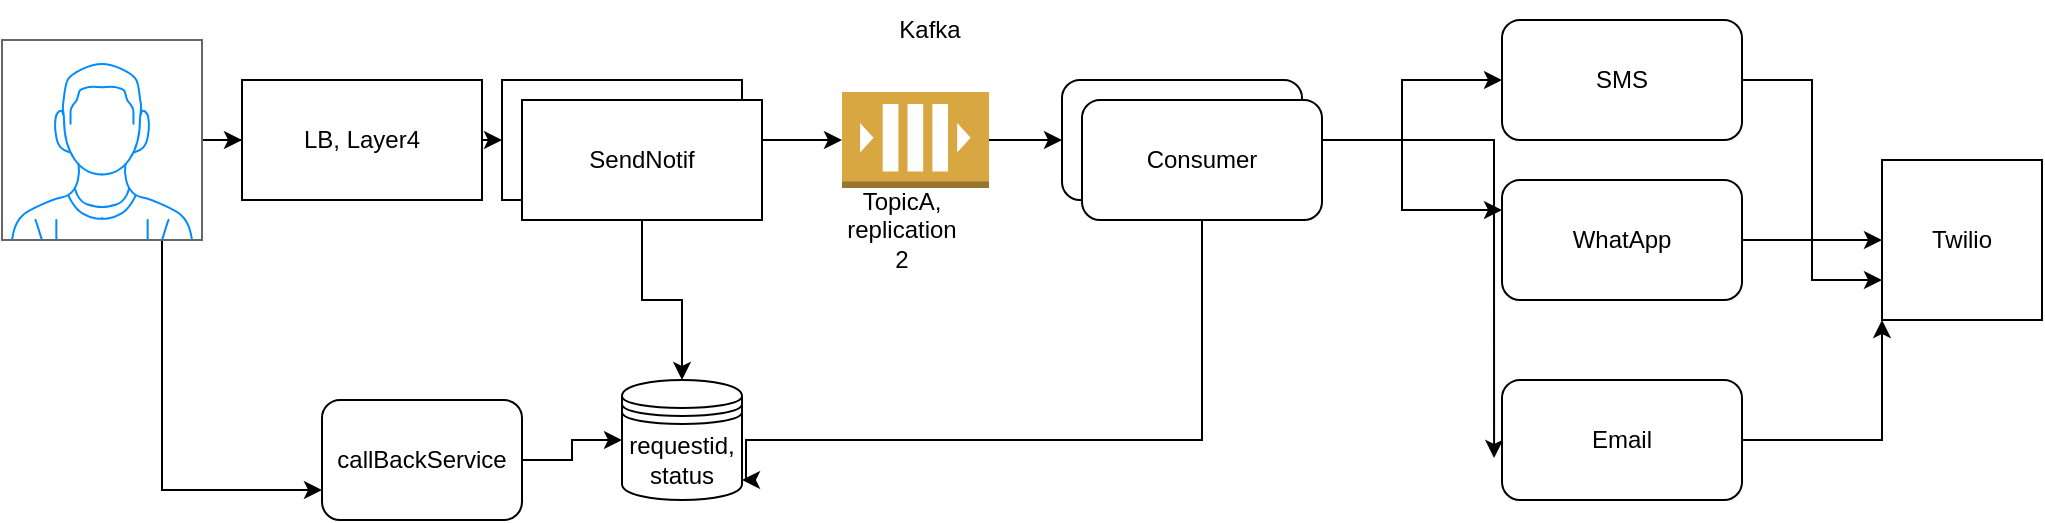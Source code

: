 <mxfile version="20.7.4" type="device"><diagram id="exP8OUnM7jgwgr0p1FIL" name="Page-1"><mxGraphModel dx="877" dy="500" grid="1" gridSize="10" guides="1" tooltips="1" connect="1" arrows="1" fold="1" page="1" pageScale="1" pageWidth="850" pageHeight="1100" math="0" shadow="0"><root><mxCell id="0"/><mxCell id="1" parent="0"/><mxCell id="YXwdoYIdGmCvi3VE9OfZ-25" style="edgeStyle=orthogonalEdgeStyle;rounded=0;orthogonalLoop=1;jettySize=auto;html=1;entryX=0;entryY=0.5;entryDx=0;entryDy=0;" edge="1" parent="1" source="YXwdoYIdGmCvi3VE9OfZ-1" target="YXwdoYIdGmCvi3VE9OfZ-24"><mxGeometry relative="1" as="geometry"/></mxCell><mxCell id="YXwdoYIdGmCvi3VE9OfZ-33" style="edgeStyle=orthogonalEdgeStyle;rounded=0;orthogonalLoop=1;jettySize=auto;html=1;entryX=0;entryY=0.75;entryDx=0;entryDy=0;" edge="1" parent="1" source="YXwdoYIdGmCvi3VE9OfZ-1" target="YXwdoYIdGmCvi3VE9OfZ-32"><mxGeometry relative="1" as="geometry"><Array as="points"><mxPoint x="90" y="325"/></Array></mxGeometry></mxCell><mxCell id="YXwdoYIdGmCvi3VE9OfZ-1" value="" style="verticalLabelPosition=bottom;shadow=0;dashed=0;align=center;html=1;verticalAlign=top;strokeWidth=1;shape=mxgraph.mockup.containers.userMale;strokeColor=#666666;strokeColor2=#008cff;" vertex="1" parent="1"><mxGeometry x="10" y="100" width="100" height="100" as="geometry"/></mxCell><mxCell id="YXwdoYIdGmCvi3VE9OfZ-13" style="edgeStyle=orthogonalEdgeStyle;rounded=0;orthogonalLoop=1;jettySize=auto;html=1;exitX=1;exitY=0.5;exitDx=0;exitDy=0;entryX=0;entryY=0.5;entryDx=0;entryDy=0;entryPerimeter=0;" edge="1" parent="1" source="YXwdoYIdGmCvi3VE9OfZ-2" target="YXwdoYIdGmCvi3VE9OfZ-12"><mxGeometry relative="1" as="geometry"/></mxCell><mxCell id="YXwdoYIdGmCvi3VE9OfZ-2" value="SendNotif" style="rounded=0;whiteSpace=wrap;html=1;" vertex="1" parent="1"><mxGeometry x="260" y="120" width="120" height="60" as="geometry"/></mxCell><mxCell id="YXwdoYIdGmCvi3VE9OfZ-8" style="edgeStyle=orthogonalEdgeStyle;rounded=0;orthogonalLoop=1;jettySize=auto;html=1;entryX=0;entryY=0.5;entryDx=0;entryDy=0;" edge="1" parent="1" source="YXwdoYIdGmCvi3VE9OfZ-4" target="YXwdoYIdGmCvi3VE9OfZ-7"><mxGeometry relative="1" as="geometry"/></mxCell><mxCell id="YXwdoYIdGmCvi3VE9OfZ-4" value="SMS" style="rounded=1;whiteSpace=wrap;html=1;" vertex="1" parent="1"><mxGeometry x="760" y="90" width="120" height="60" as="geometry"/></mxCell><mxCell id="YXwdoYIdGmCvi3VE9OfZ-9" style="edgeStyle=orthogonalEdgeStyle;rounded=0;orthogonalLoop=1;jettySize=auto;html=1;entryX=0;entryY=0.75;entryDx=0;entryDy=0;" edge="1" parent="1" source="YXwdoYIdGmCvi3VE9OfZ-5" target="YXwdoYIdGmCvi3VE9OfZ-7"><mxGeometry relative="1" as="geometry"/></mxCell><mxCell id="YXwdoYIdGmCvi3VE9OfZ-5" value="WhatApp" style="rounded=1;whiteSpace=wrap;html=1;" vertex="1" parent="1"><mxGeometry x="760" y="170" width="120" height="60" as="geometry"/></mxCell><mxCell id="YXwdoYIdGmCvi3VE9OfZ-10" style="edgeStyle=orthogonalEdgeStyle;rounded=0;orthogonalLoop=1;jettySize=auto;html=1;entryX=0;entryY=1;entryDx=0;entryDy=0;" edge="1" parent="1" source="YXwdoYIdGmCvi3VE9OfZ-6" target="YXwdoYIdGmCvi3VE9OfZ-7"><mxGeometry relative="1" as="geometry"/></mxCell><mxCell id="YXwdoYIdGmCvi3VE9OfZ-6" value="Email" style="rounded=1;whiteSpace=wrap;html=1;" vertex="1" parent="1"><mxGeometry x="760" y="270" width="120" height="60" as="geometry"/></mxCell><mxCell id="YXwdoYIdGmCvi3VE9OfZ-7" value="Twilio" style="whiteSpace=wrap;html=1;aspect=fixed;" vertex="1" parent="1"><mxGeometry x="950" y="160" width="80" height="80" as="geometry"/></mxCell><mxCell id="YXwdoYIdGmCvi3VE9OfZ-15" style="edgeStyle=orthogonalEdgeStyle;rounded=0;orthogonalLoop=1;jettySize=auto;html=1;entryX=0;entryY=0.5;entryDx=0;entryDy=0;" edge="1" parent="1" source="YXwdoYIdGmCvi3VE9OfZ-12" target="YXwdoYIdGmCvi3VE9OfZ-14"><mxGeometry relative="1" as="geometry"><mxPoint x="530" y="150" as="targetPoint"/></mxGeometry></mxCell><mxCell id="YXwdoYIdGmCvi3VE9OfZ-12" value="" style="outlineConnect=0;dashed=0;verticalLabelPosition=bottom;verticalAlign=top;align=center;html=1;shape=mxgraph.aws3.queue;fillColor=#D9A741;gradientColor=none;" vertex="1" parent="1"><mxGeometry x="430" y="126" width="73.5" height="48" as="geometry"/></mxCell><mxCell id="YXwdoYIdGmCvi3VE9OfZ-16" style="edgeStyle=orthogonalEdgeStyle;rounded=0;orthogonalLoop=1;jettySize=auto;html=1;entryX=0;entryY=0.5;entryDx=0;entryDy=0;" edge="1" parent="1" source="YXwdoYIdGmCvi3VE9OfZ-14" target="YXwdoYIdGmCvi3VE9OfZ-4"><mxGeometry relative="1" as="geometry"/></mxCell><mxCell id="YXwdoYIdGmCvi3VE9OfZ-17" style="edgeStyle=orthogonalEdgeStyle;rounded=0;orthogonalLoop=1;jettySize=auto;html=1;entryX=0;entryY=0.25;entryDx=0;entryDy=0;" edge="1" parent="1" source="YXwdoYIdGmCvi3VE9OfZ-14" target="YXwdoYIdGmCvi3VE9OfZ-5"><mxGeometry relative="1" as="geometry"/></mxCell><mxCell id="YXwdoYIdGmCvi3VE9OfZ-18" style="edgeStyle=orthogonalEdgeStyle;rounded=0;orthogonalLoop=1;jettySize=auto;html=1;entryX=-0.033;entryY=0.65;entryDx=0;entryDy=0;entryPerimeter=0;" edge="1" parent="1" source="YXwdoYIdGmCvi3VE9OfZ-14" target="YXwdoYIdGmCvi3VE9OfZ-6"><mxGeometry relative="1" as="geometry"/></mxCell><mxCell id="YXwdoYIdGmCvi3VE9OfZ-14" value="Consumer" style="rounded=1;whiteSpace=wrap;html=1;" vertex="1" parent="1"><mxGeometry x="540" y="120" width="120" height="60" as="geometry"/></mxCell><mxCell id="YXwdoYIdGmCvi3VE9OfZ-19" value="requestid, status" style="shape=datastore;whiteSpace=wrap;html=1;" vertex="1" parent="1"><mxGeometry x="320" y="270" width="60" height="60" as="geometry"/></mxCell><mxCell id="YXwdoYIdGmCvi3VE9OfZ-30" style="edgeStyle=orthogonalEdgeStyle;rounded=0;orthogonalLoop=1;jettySize=auto;html=1;entryX=0.5;entryY=0;entryDx=0;entryDy=0;" edge="1" parent="1" source="YXwdoYIdGmCvi3VE9OfZ-23" target="YXwdoYIdGmCvi3VE9OfZ-19"><mxGeometry relative="1" as="geometry"/></mxCell><mxCell id="YXwdoYIdGmCvi3VE9OfZ-23" value="SendNotif" style="rounded=0;whiteSpace=wrap;html=1;" vertex="1" parent="1"><mxGeometry x="270" y="130" width="120" height="60" as="geometry"/></mxCell><mxCell id="YXwdoYIdGmCvi3VE9OfZ-26" style="edgeStyle=orthogonalEdgeStyle;rounded=0;orthogonalLoop=1;jettySize=auto;html=1;exitX=1;exitY=0.5;exitDx=0;exitDy=0;entryX=0;entryY=0.5;entryDx=0;entryDy=0;" edge="1" parent="1" source="YXwdoYIdGmCvi3VE9OfZ-24" target="YXwdoYIdGmCvi3VE9OfZ-2"><mxGeometry relative="1" as="geometry"/></mxCell><mxCell id="YXwdoYIdGmCvi3VE9OfZ-24" value="LB, Layer4" style="rounded=0;whiteSpace=wrap;html=1;" vertex="1" parent="1"><mxGeometry x="130" y="120" width="120" height="60" as="geometry"/></mxCell><mxCell id="YXwdoYIdGmCvi3VE9OfZ-27" value="Kafka" style="text;html=1;strokeColor=none;fillColor=none;align=center;verticalAlign=middle;whiteSpace=wrap;rounded=0;" vertex="1" parent="1"><mxGeometry x="444" y="80" width="60" height="30" as="geometry"/></mxCell><mxCell id="YXwdoYIdGmCvi3VE9OfZ-31" style="edgeStyle=orthogonalEdgeStyle;rounded=0;orthogonalLoop=1;jettySize=auto;html=1;" edge="1" parent="1" source="YXwdoYIdGmCvi3VE9OfZ-28"><mxGeometry relative="1" as="geometry"><mxPoint x="380" y="320" as="targetPoint"/><Array as="points"><mxPoint x="610" y="300"/><mxPoint x="382" y="300"/></Array></mxGeometry></mxCell><mxCell id="YXwdoYIdGmCvi3VE9OfZ-28" value="Consumer" style="rounded=1;whiteSpace=wrap;html=1;" vertex="1" parent="1"><mxGeometry x="550" y="130" width="120" height="60" as="geometry"/></mxCell><mxCell id="YXwdoYIdGmCvi3VE9OfZ-29" value="TopicA, replication 2" style="text;html=1;strokeColor=none;fillColor=none;align=center;verticalAlign=middle;whiteSpace=wrap;rounded=0;" vertex="1" parent="1"><mxGeometry x="430" y="180" width="60" height="30" as="geometry"/></mxCell><mxCell id="YXwdoYIdGmCvi3VE9OfZ-34" style="edgeStyle=orthogonalEdgeStyle;rounded=0;orthogonalLoop=1;jettySize=auto;html=1;entryX=0;entryY=0.5;entryDx=0;entryDy=0;" edge="1" parent="1" source="YXwdoYIdGmCvi3VE9OfZ-32" target="YXwdoYIdGmCvi3VE9OfZ-19"><mxGeometry relative="1" as="geometry"/></mxCell><mxCell id="YXwdoYIdGmCvi3VE9OfZ-32" value="callBackService" style="rounded=1;whiteSpace=wrap;html=1;" vertex="1" parent="1"><mxGeometry x="170" y="280" width="100" height="60" as="geometry"/></mxCell></root></mxGraphModel></diagram></mxfile>